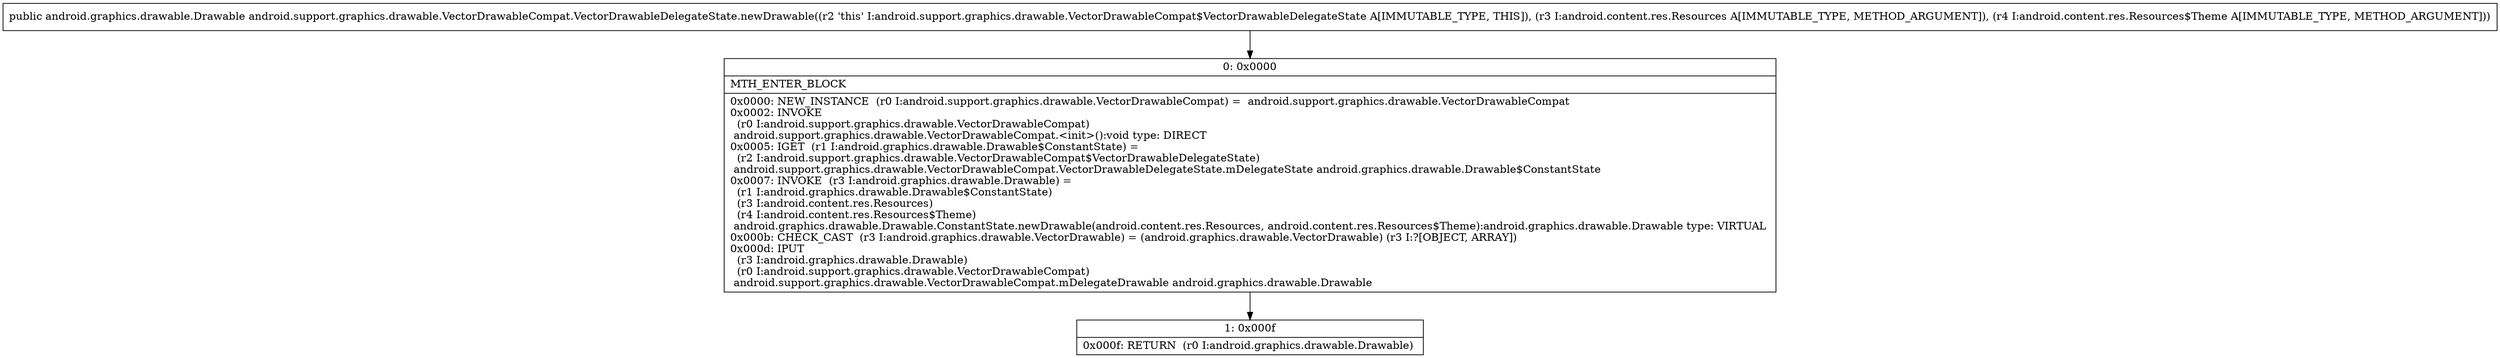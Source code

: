 digraph "CFG forandroid.support.graphics.drawable.VectorDrawableCompat.VectorDrawableDelegateState.newDrawable(Landroid\/content\/res\/Resources;Landroid\/content\/res\/Resources$Theme;)Landroid\/graphics\/drawable\/Drawable;" {
Node_0 [shape=record,label="{0\:\ 0x0000|MTH_ENTER_BLOCK\l|0x0000: NEW_INSTANCE  (r0 I:android.support.graphics.drawable.VectorDrawableCompat) =  android.support.graphics.drawable.VectorDrawableCompat \l0x0002: INVOKE  \l  (r0 I:android.support.graphics.drawable.VectorDrawableCompat)\l android.support.graphics.drawable.VectorDrawableCompat.\<init\>():void type: DIRECT \l0x0005: IGET  (r1 I:android.graphics.drawable.Drawable$ConstantState) = \l  (r2 I:android.support.graphics.drawable.VectorDrawableCompat$VectorDrawableDelegateState)\l android.support.graphics.drawable.VectorDrawableCompat.VectorDrawableDelegateState.mDelegateState android.graphics.drawable.Drawable$ConstantState \l0x0007: INVOKE  (r3 I:android.graphics.drawable.Drawable) = \l  (r1 I:android.graphics.drawable.Drawable$ConstantState)\l  (r3 I:android.content.res.Resources)\l  (r4 I:android.content.res.Resources$Theme)\l android.graphics.drawable.Drawable.ConstantState.newDrawable(android.content.res.Resources, android.content.res.Resources$Theme):android.graphics.drawable.Drawable type: VIRTUAL \l0x000b: CHECK_CAST  (r3 I:android.graphics.drawable.VectorDrawable) = (android.graphics.drawable.VectorDrawable) (r3 I:?[OBJECT, ARRAY]) \l0x000d: IPUT  \l  (r3 I:android.graphics.drawable.Drawable)\l  (r0 I:android.support.graphics.drawable.VectorDrawableCompat)\l android.support.graphics.drawable.VectorDrawableCompat.mDelegateDrawable android.graphics.drawable.Drawable \l}"];
Node_1 [shape=record,label="{1\:\ 0x000f|0x000f: RETURN  (r0 I:android.graphics.drawable.Drawable) \l}"];
MethodNode[shape=record,label="{public android.graphics.drawable.Drawable android.support.graphics.drawable.VectorDrawableCompat.VectorDrawableDelegateState.newDrawable((r2 'this' I:android.support.graphics.drawable.VectorDrawableCompat$VectorDrawableDelegateState A[IMMUTABLE_TYPE, THIS]), (r3 I:android.content.res.Resources A[IMMUTABLE_TYPE, METHOD_ARGUMENT]), (r4 I:android.content.res.Resources$Theme A[IMMUTABLE_TYPE, METHOD_ARGUMENT])) }"];
MethodNode -> Node_0;
Node_0 -> Node_1;
}

